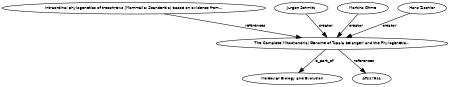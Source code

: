 digraph G {
size="3,3";
node [fontsize=7, fontname="Helvetica"];
edge [fontsize=7, fontname="Helvetica"];
node0 [label="The Complete Mitochondrial Genome of Tupaia belangeri and the Phylogenetic...", width=0.27433100247,height=0.27433100247];
node1 [label="Intraordinal phylogenetics of treeshrews (Mammalia: Scandentia) based on evidence from...", width=0.27433100247,height=0.27433100247];
node2 [label="Jurgen Schmitz", width=0.27433100247,height=0.27433100247];
node3 [label="Martina Ohme", width=0.27433100247,height=0.27433100247];
node4 [label="Hans Zischler", width=0.27433100247,height=0.27433100247];
node5 [label="Molecular Biology and Evolution", width=0.27433100247,height=0.27433100247];
node6 [label="AF217811", width=0.27433100247,height=0.27433100247];
node1 -> node0 [label="references"];
node2 -> node0 [label="creator"];
node3 -> node0 [label="creator"];
node4 -> node0 [label="creator"];
node0 -> node5 [label="is_part_of"];
node0 -> node6 [label="references"];
}

